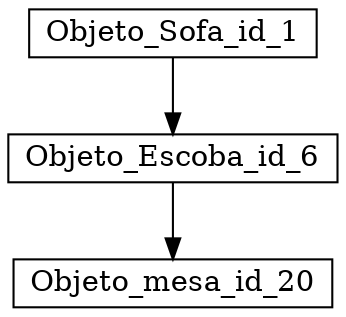 digraph G {
rankdir = TB; 
node [shape=record, width=.1, height=.1]; 
Objeto_Sofa_id_1->Objeto_Escoba_id_6; 
Objeto_Escoba_id_6->Objeto_mesa_id_20; 
}